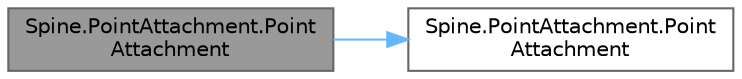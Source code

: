 digraph "Spine.PointAttachment.PointAttachment"
{
 // LATEX_PDF_SIZE
  bgcolor="transparent";
  edge [fontname=Helvetica,fontsize=10,labelfontname=Helvetica,labelfontsize=10];
  node [fontname=Helvetica,fontsize=10,shape=box,height=0.2,width=0.4];
  rankdir="LR";
  Node1 [id="Node000001",label="Spine.PointAttachment.Point\lAttachment",height=0.2,width=0.4,color="gray40", fillcolor="grey60", style="filled", fontcolor="black",tooltip="Copy constructor."];
  Node1 -> Node2 [id="edge1_Node000001_Node000002",color="steelblue1",style="solid",tooltip=" "];
  Node2 [id="Node000002",label="Spine.PointAttachment.Point\lAttachment",height=0.2,width=0.4,color="grey40", fillcolor="white", style="filled",URL="$class_spine_1_1_point_attachment.html#a2ae2f0aa30bac4b25aa6a6adf190d77d",tooltip=" "];
}
